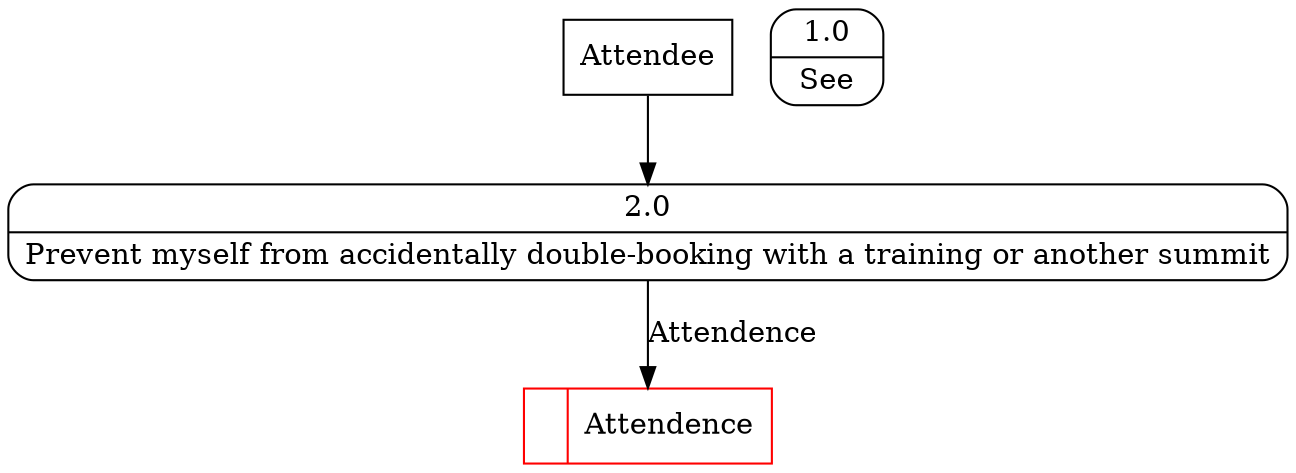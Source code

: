 digraph dfd2{ 
node[shape=record]
200 [label="Attendee" shape=box];
201 [label="{<f0> 1.0|<f1> See }" shape=Mrecord];
2 [label="{<f0> 2.0|<f1> Prevent myself from accidentally double-booking with a training or another summit }" shape=Mrecord];
200 -> 2
1001 [label="<f0>  |<f1> Attendence " color=red];
2 -> 1001 [label="Attendence"]
}